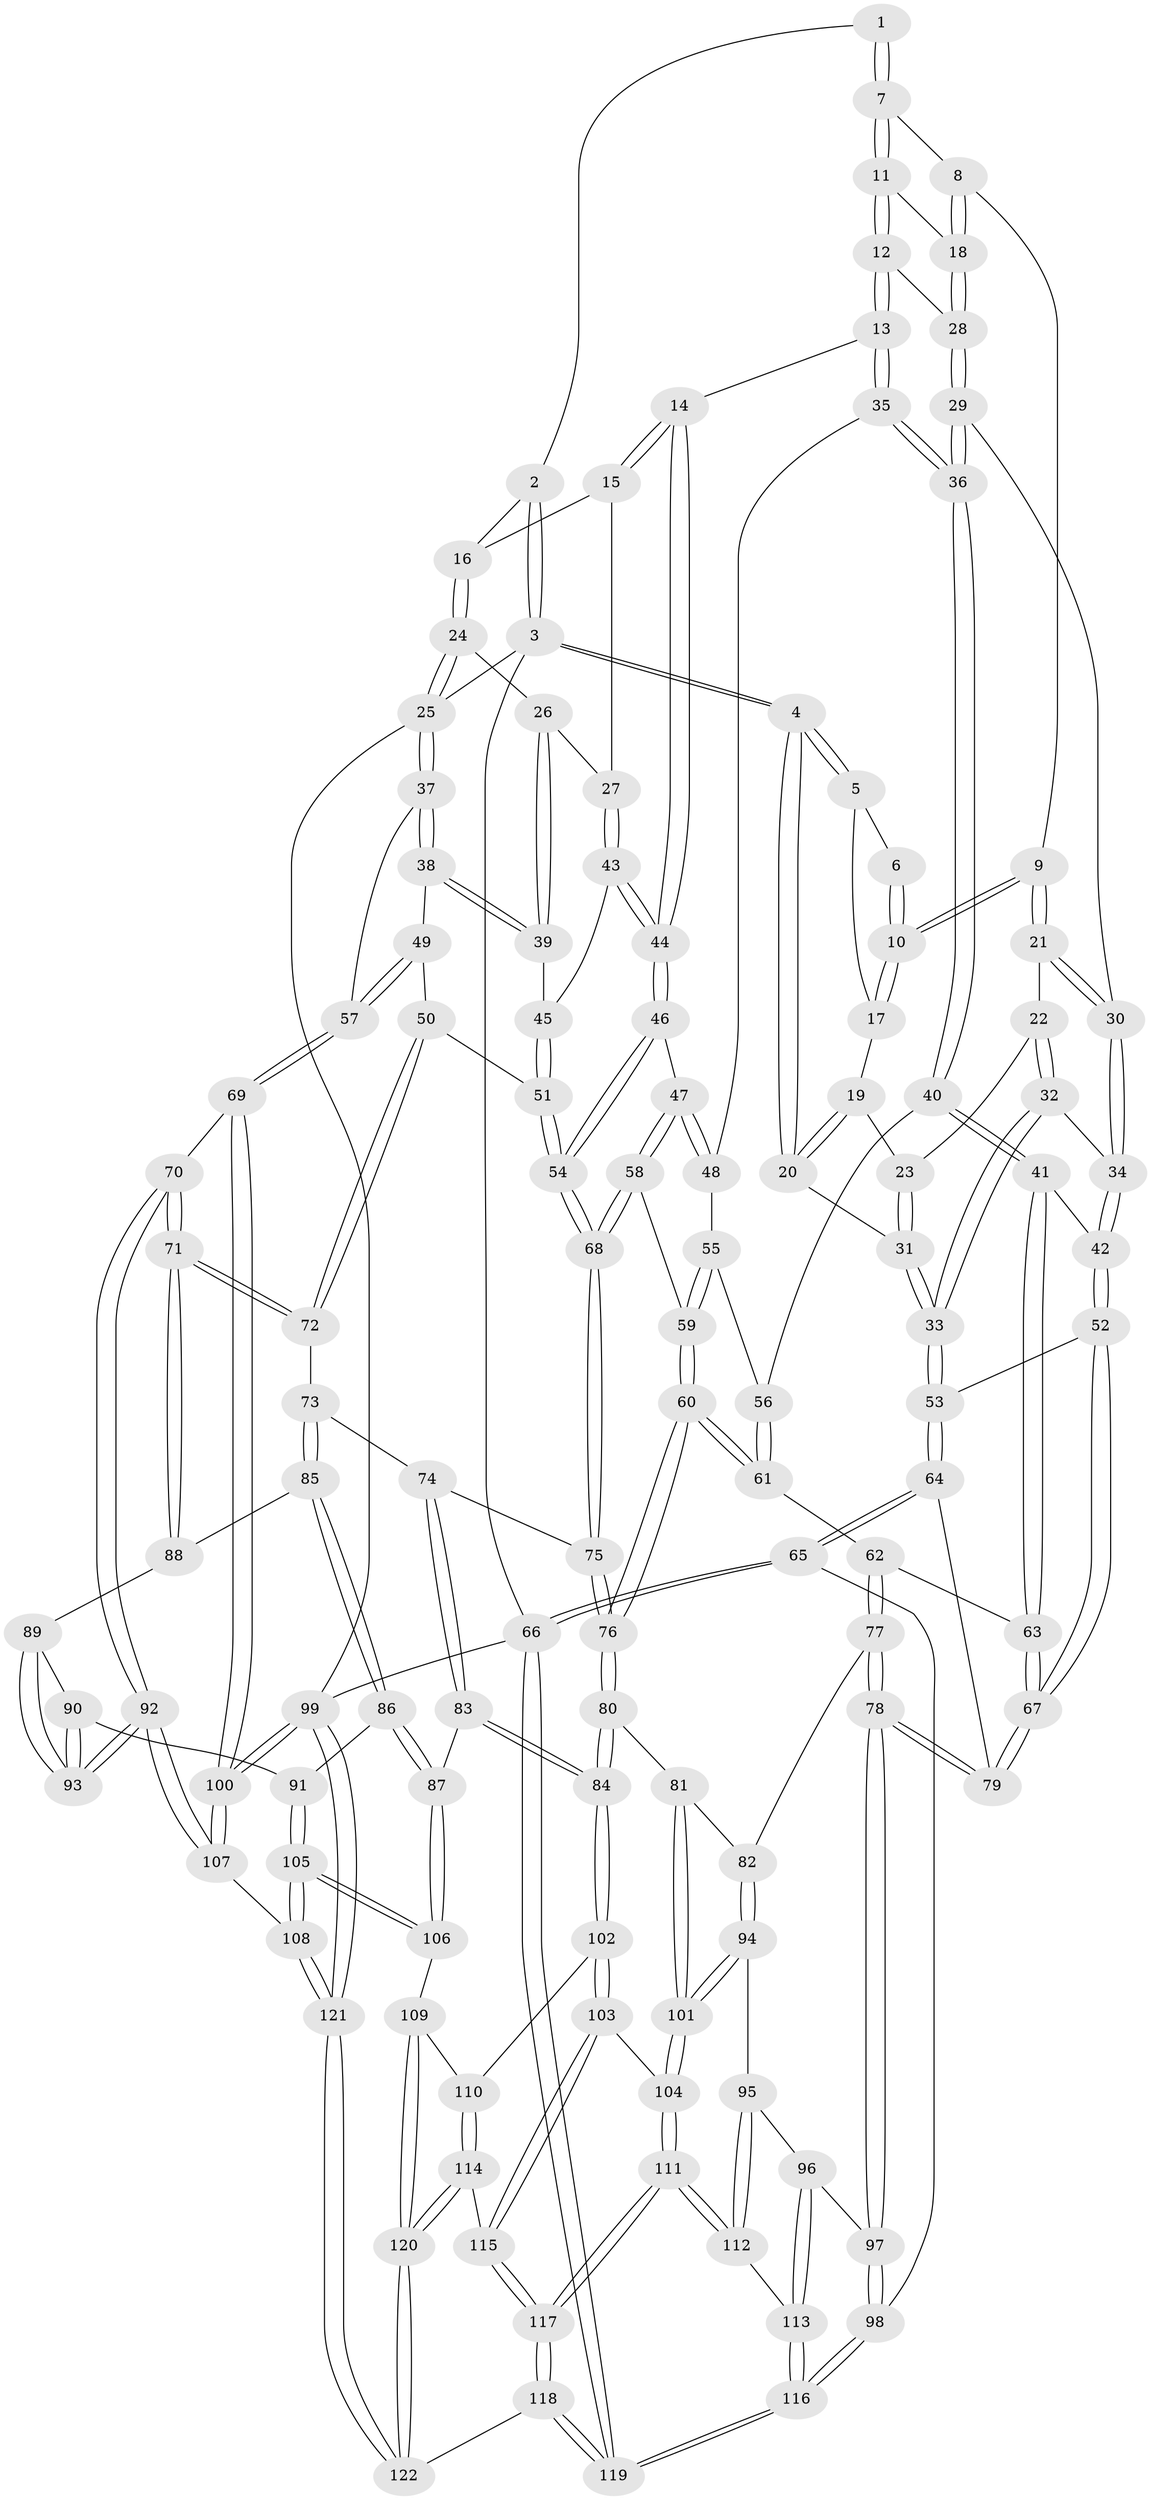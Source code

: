 // coarse degree distribution, {2: 0.0273972602739726, 4: 0.273972602739726, 3: 0.1232876712328767, 5: 0.410958904109589, 6: 0.1095890410958904, 7: 0.0273972602739726, 9: 0.0136986301369863, 10: 0.0136986301369863}
// Generated by graph-tools (version 1.1) at 2025/04/03/04/25 22:04:59]
// undirected, 122 vertices, 302 edges
graph export_dot {
graph [start="1"]
  node [color=gray90,style=filled];
  1 [pos="+0.2250654290609683+0"];
  2 [pos="+0.2249159776151248+0"];
  3 [pos="+0+0"];
  4 [pos="+0+0"];
  5 [pos="+0.1126326631161724+0.05412747493288015"];
  6 [pos="+0.13896681739832106+0.02278908812911419"];
  7 [pos="+0.25170713375740744+0"];
  8 [pos="+0.23677922179000785+0"];
  9 [pos="+0.1639055364331851+0.08253157420618651"];
  10 [pos="+0.14769858150701437+0.07528397746770073"];
  11 [pos="+0.3547429103826336+0.038483562511486935"];
  12 [pos="+0.40216602679497265+0.10407246972205225"];
  13 [pos="+0.47228778798457194+0.13057985427634547"];
  14 [pos="+0.4880793453200152+0.12121325795154671"];
  15 [pos="+0.6278721106989147+0"];
  16 [pos="+0.6290716404256643+0"];
  17 [pos="+0.12223301627900407+0.06955513142691995"];
  18 [pos="+0.26169802164116396+0.08472500750356653"];
  19 [pos="+0.11062211097571947+0.07980525906823675"];
  20 [pos="+0+0.04096716907839213"];
  21 [pos="+0.17229043752828538+0.13269020243279928"];
  22 [pos="+0.09327518012511293+0.1469535502655877"];
  23 [pos="+0.08564971968012701+0.14317774602272149"];
  24 [pos="+1+0"];
  25 [pos="+1+0"];
  26 [pos="+0.8673754149364827+0.12206951749659498"];
  27 [pos="+0.7691955343326388+0.1301365002424813"];
  28 [pos="+0.2718505299021604+0.1271425105444956"];
  29 [pos="+0.2485056361121488+0.15769726421211003"];
  30 [pos="+0.21385585908232915+0.16648094537433275"];
  31 [pos="+0+0.08389725617648397"];
  32 [pos="+0.11785764885551413+0.24049426219840875"];
  33 [pos="+0+0.16517524963878522"];
  34 [pos="+0.1585613371976674+0.27564420471844814"];
  35 [pos="+0.4168025806460273+0.2708796130971165"];
  36 [pos="+0.37003096292456045+0.3066488115380856"];
  37 [pos="+1+0.20702950727630215"];
  38 [pos="+0.9751271981734744+0.19974938553898863"];
  39 [pos="+0.9631770927508341+0.1955834775689473"];
  40 [pos="+0.34053182468616355+0.3550454815901141"];
  41 [pos="+0.3349238520783625+0.3591489756923686"];
  42 [pos="+0.16820630460324537+0.3417365227100798"];
  43 [pos="+0.7084342806739188+0.2586140916121356"];
  44 [pos="+0.7060740921792371+0.263136845242699"];
  45 [pos="+0.9366756354711334+0.21246608738200087"];
  46 [pos="+0.712406769205232+0.33334022135375957"];
  47 [pos="+0.6809539892642379+0.34209783703517205"];
  48 [pos="+0.5712026177330313+0.350237675105856"];
  49 [pos="+0.8882315028901933+0.366913896352528"];
  50 [pos="+0.7446867930164576+0.3588579651341005"];
  51 [pos="+0.7433121094602168+0.3580798286022026"];
  52 [pos="+0.10810671934861289+0.39320773597837666"];
  53 [pos="+0+0.4077090440232097"];
  54 [pos="+0.7325438236767102+0.3541342274565293"];
  55 [pos="+0.5104575514483324+0.42818941297380186"];
  56 [pos="+0.4499757937144262+0.4263509726734941"];
  57 [pos="+1+0.5069186764330339"];
  58 [pos="+0.5491718992389231+0.5034017139619168"];
  59 [pos="+0.5413845395764685+0.5042611739046983"];
  60 [pos="+0.4862153425831712+0.560456514931404"];
  61 [pos="+0.45915505524530964+0.5459330296513089"];
  62 [pos="+0.36311171952560295+0.5362454358693811"];
  63 [pos="+0.3226583229076557+0.4995855920656742"];
  64 [pos="+0+0.4884283456222398"];
  65 [pos="+0+0.7618957380158171"];
  66 [pos="+0+1"];
  67 [pos="+0.1866730167792958+0.578954752551067"];
  68 [pos="+0.6648007337418589+0.5508927614610873"];
  69 [pos="+1+0.5327537593884347"];
  70 [pos="+1+0.5654845323123322"];
  71 [pos="+1+0.5745010664462937"];
  72 [pos="+0.7917136822354409+0.44287246019582843"];
  73 [pos="+0.8112850951202947+0.6136817624247101"];
  74 [pos="+0.6940593907241888+0.6047213129435072"];
  75 [pos="+0.6715285423082115+0.5880229203103685"];
  76 [pos="+0.5164672857982815+0.6710210508708079"];
  77 [pos="+0.35843641802192167+0.6658702529284641"];
  78 [pos="+0.17068561926835038+0.648068969958451"];
  79 [pos="+0.1685060095698708+0.6338275007991095"];
  80 [pos="+0.5137065183845897+0.6792122566511778"];
  81 [pos="+0.5088631359261122+0.6827340380770617"];
  82 [pos="+0.38072493840434135+0.6881430995442566"];
  83 [pos="+0.6884659120654424+0.7257878455620218"];
  84 [pos="+0.6219342226447971+0.7615914545926472"];
  85 [pos="+0.8167020599665699+0.6171077471110267"];
  86 [pos="+0.7956107259075141+0.7349119466436954"];
  87 [pos="+0.7622492133076055+0.7580326094767285"];
  88 [pos="+0.9298195180056412+0.6087210117424444"];
  89 [pos="+0.924560570878098+0.626842266427267"];
  90 [pos="+0.8624490387856774+0.7617681894765496"];
  91 [pos="+0.8543786404120581+0.7619305740047503"];
  92 [pos="+0.9260865248790029+0.7940498611619593"];
  93 [pos="+0.9129299311920502+0.7834246464245379"];
  94 [pos="+0.34951480455845324+0.7649867299888359"];
  95 [pos="+0.34005725094370365+0.7740976844041186"];
  96 [pos="+0.2751225629282095+0.7829681479284429"];
  97 [pos="+0.13998474891677098+0.7653709516921551"];
  98 [pos="+0.13230047362872602+0.7750494654761683"];
  99 [pos="+1+1"];
  100 [pos="+1+0.8498349114829329"];
  101 [pos="+0.4744812766313061+0.8247515112644169"];
  102 [pos="+0.6260557971599496+0.8280638618245567"];
  103 [pos="+0.5748239622674526+0.861668504798068"];
  104 [pos="+0.48011168247300723+0.8742448047967599"];
  105 [pos="+0.8203968100197684+0.8944163003699891"];
  106 [pos="+0.7529281892749361+0.8537616619103231"];
  107 [pos="+0.9463995442650923+0.838478057221429"];
  108 [pos="+0.858056442395777+0.9327334945243734"];
  109 [pos="+0.7254446978776404+0.8616108529171944"];
  110 [pos="+0.6671665568695705+0.8538226233836014"];
  111 [pos="+0.4673946464285161+0.8942064771541534"];
  112 [pos="+0.358960197643563+0.843246599187155"];
  113 [pos="+0.3141369047676439+0.885480978146317"];
  114 [pos="+0.6362376587707989+0.971102471772354"];
  115 [pos="+0.6052199793339312+0.9445238881741703"];
  116 [pos="+0.19570942238598987+1"];
  117 [pos="+0.45457407454065757+0.9585854729602625"];
  118 [pos="+0.36769332981321406+1"];
  119 [pos="+0.19789357295165466+1"];
  120 [pos="+0.6759652175217974+1"];
  121 [pos="+0.8891257715474111+1"];
  122 [pos="+0.7059085908485376+1"];
  1 -- 2;
  1 -- 7;
  1 -- 7;
  2 -- 3;
  2 -- 3;
  2 -- 16;
  3 -- 4;
  3 -- 4;
  3 -- 25;
  3 -- 66;
  4 -- 5;
  4 -- 5;
  4 -- 20;
  4 -- 20;
  5 -- 6;
  5 -- 17;
  6 -- 10;
  6 -- 10;
  7 -- 8;
  7 -- 11;
  7 -- 11;
  8 -- 9;
  8 -- 18;
  8 -- 18;
  9 -- 10;
  9 -- 10;
  9 -- 21;
  9 -- 21;
  10 -- 17;
  10 -- 17;
  11 -- 12;
  11 -- 12;
  11 -- 18;
  12 -- 13;
  12 -- 13;
  12 -- 28;
  13 -- 14;
  13 -- 35;
  13 -- 35;
  14 -- 15;
  14 -- 15;
  14 -- 44;
  14 -- 44;
  15 -- 16;
  15 -- 27;
  16 -- 24;
  16 -- 24;
  17 -- 19;
  18 -- 28;
  18 -- 28;
  19 -- 20;
  19 -- 20;
  19 -- 23;
  20 -- 31;
  21 -- 22;
  21 -- 30;
  21 -- 30;
  22 -- 23;
  22 -- 32;
  22 -- 32;
  23 -- 31;
  23 -- 31;
  24 -- 25;
  24 -- 25;
  24 -- 26;
  25 -- 37;
  25 -- 37;
  25 -- 99;
  26 -- 27;
  26 -- 39;
  26 -- 39;
  27 -- 43;
  27 -- 43;
  28 -- 29;
  28 -- 29;
  29 -- 30;
  29 -- 36;
  29 -- 36;
  30 -- 34;
  30 -- 34;
  31 -- 33;
  31 -- 33;
  32 -- 33;
  32 -- 33;
  32 -- 34;
  33 -- 53;
  33 -- 53;
  34 -- 42;
  34 -- 42;
  35 -- 36;
  35 -- 36;
  35 -- 48;
  36 -- 40;
  36 -- 40;
  37 -- 38;
  37 -- 38;
  37 -- 57;
  38 -- 39;
  38 -- 39;
  38 -- 49;
  39 -- 45;
  40 -- 41;
  40 -- 41;
  40 -- 56;
  41 -- 42;
  41 -- 63;
  41 -- 63;
  42 -- 52;
  42 -- 52;
  43 -- 44;
  43 -- 44;
  43 -- 45;
  44 -- 46;
  44 -- 46;
  45 -- 51;
  45 -- 51;
  46 -- 47;
  46 -- 54;
  46 -- 54;
  47 -- 48;
  47 -- 48;
  47 -- 58;
  47 -- 58;
  48 -- 55;
  49 -- 50;
  49 -- 57;
  49 -- 57;
  50 -- 51;
  50 -- 72;
  50 -- 72;
  51 -- 54;
  51 -- 54;
  52 -- 53;
  52 -- 67;
  52 -- 67;
  53 -- 64;
  53 -- 64;
  54 -- 68;
  54 -- 68;
  55 -- 56;
  55 -- 59;
  55 -- 59;
  56 -- 61;
  56 -- 61;
  57 -- 69;
  57 -- 69;
  58 -- 59;
  58 -- 68;
  58 -- 68;
  59 -- 60;
  59 -- 60;
  60 -- 61;
  60 -- 61;
  60 -- 76;
  60 -- 76;
  61 -- 62;
  62 -- 63;
  62 -- 77;
  62 -- 77;
  63 -- 67;
  63 -- 67;
  64 -- 65;
  64 -- 65;
  64 -- 79;
  65 -- 66;
  65 -- 66;
  65 -- 98;
  66 -- 119;
  66 -- 119;
  66 -- 99;
  67 -- 79;
  67 -- 79;
  68 -- 75;
  68 -- 75;
  69 -- 70;
  69 -- 100;
  69 -- 100;
  70 -- 71;
  70 -- 71;
  70 -- 92;
  70 -- 92;
  71 -- 72;
  71 -- 72;
  71 -- 88;
  71 -- 88;
  72 -- 73;
  73 -- 74;
  73 -- 85;
  73 -- 85;
  74 -- 75;
  74 -- 83;
  74 -- 83;
  75 -- 76;
  75 -- 76;
  76 -- 80;
  76 -- 80;
  77 -- 78;
  77 -- 78;
  77 -- 82;
  78 -- 79;
  78 -- 79;
  78 -- 97;
  78 -- 97;
  80 -- 81;
  80 -- 84;
  80 -- 84;
  81 -- 82;
  81 -- 101;
  81 -- 101;
  82 -- 94;
  82 -- 94;
  83 -- 84;
  83 -- 84;
  83 -- 87;
  84 -- 102;
  84 -- 102;
  85 -- 86;
  85 -- 86;
  85 -- 88;
  86 -- 87;
  86 -- 87;
  86 -- 91;
  87 -- 106;
  87 -- 106;
  88 -- 89;
  89 -- 90;
  89 -- 93;
  89 -- 93;
  90 -- 91;
  90 -- 93;
  90 -- 93;
  91 -- 105;
  91 -- 105;
  92 -- 93;
  92 -- 93;
  92 -- 107;
  92 -- 107;
  94 -- 95;
  94 -- 101;
  94 -- 101;
  95 -- 96;
  95 -- 112;
  95 -- 112;
  96 -- 97;
  96 -- 113;
  96 -- 113;
  97 -- 98;
  97 -- 98;
  98 -- 116;
  98 -- 116;
  99 -- 100;
  99 -- 100;
  99 -- 121;
  99 -- 121;
  100 -- 107;
  100 -- 107;
  101 -- 104;
  101 -- 104;
  102 -- 103;
  102 -- 103;
  102 -- 110;
  103 -- 104;
  103 -- 115;
  103 -- 115;
  104 -- 111;
  104 -- 111;
  105 -- 106;
  105 -- 106;
  105 -- 108;
  105 -- 108;
  106 -- 109;
  107 -- 108;
  108 -- 121;
  108 -- 121;
  109 -- 110;
  109 -- 120;
  109 -- 120;
  110 -- 114;
  110 -- 114;
  111 -- 112;
  111 -- 112;
  111 -- 117;
  111 -- 117;
  112 -- 113;
  113 -- 116;
  113 -- 116;
  114 -- 115;
  114 -- 120;
  114 -- 120;
  115 -- 117;
  115 -- 117;
  116 -- 119;
  116 -- 119;
  117 -- 118;
  117 -- 118;
  118 -- 119;
  118 -- 119;
  118 -- 122;
  120 -- 122;
  120 -- 122;
  121 -- 122;
  121 -- 122;
}
